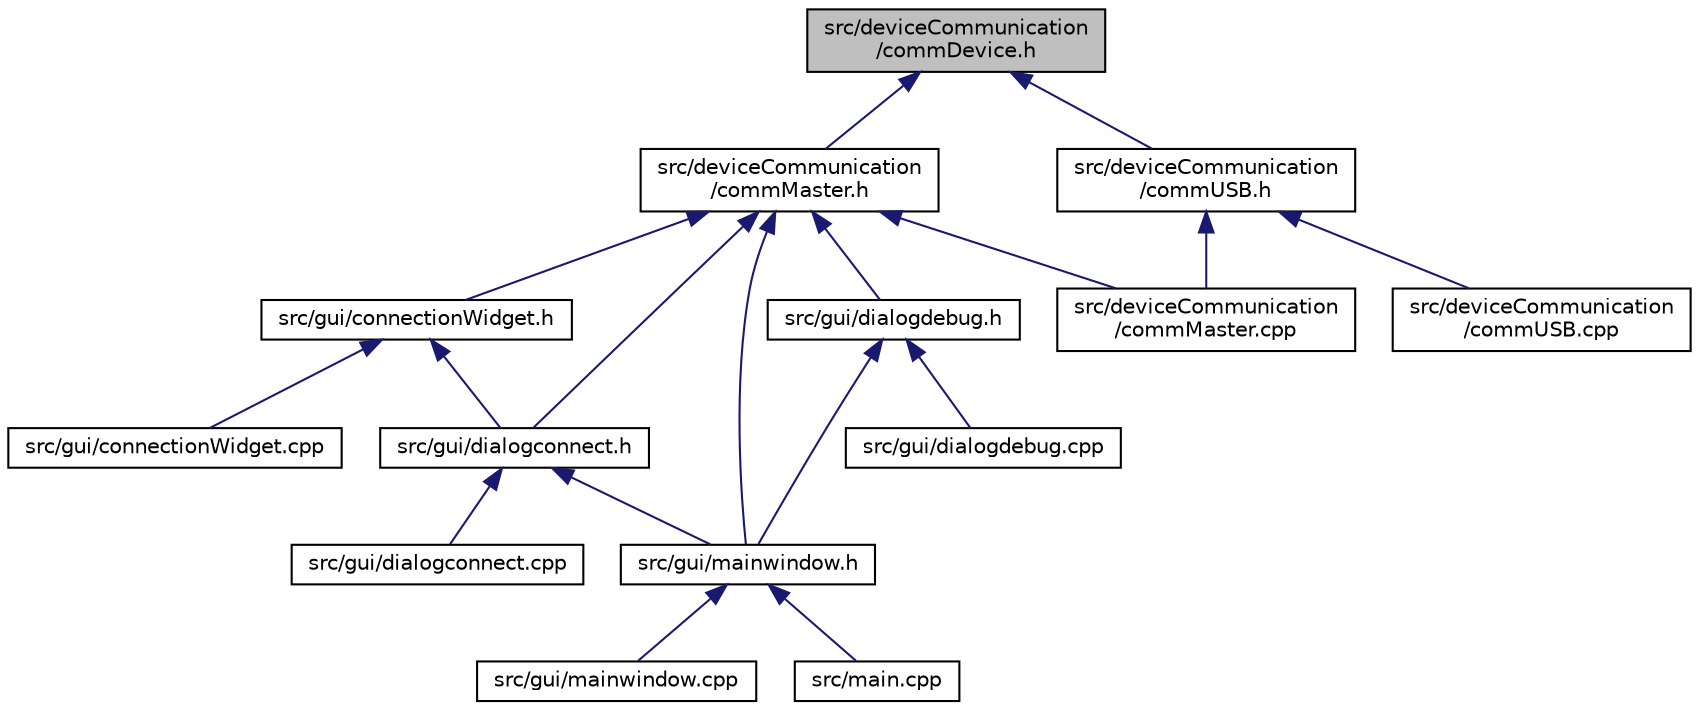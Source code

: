 digraph "src/deviceCommunication/commDevice.h"
{
 // LATEX_PDF_SIZE
  edge [fontname="Helvetica",fontsize="10",labelfontname="Helvetica",labelfontsize="10"];
  node [fontname="Helvetica",fontsize="10",shape=record];
  Node1 [label="src/deviceCommunication\l/commDevice.h",height=0.2,width=0.4,color="black", fillcolor="grey75", style="filled", fontcolor="black",tooltip="Abstract base class for each type of connection."];
  Node1 -> Node2 [dir="back",color="midnightblue",fontsize="10",style="solid",fontname="Helvetica"];
  Node2 [label="src/deviceCommunication\l/commMaster.h",height=0.2,width=0.4,color="black", fillcolor="white", style="filled",URL="$comm_master_8h.html",tooltip="This file contains the class to control all connected devices."];
  Node2 -> Node3 [dir="back",color="midnightblue",fontsize="10",style="solid",fontname="Helvetica"];
  Node3 [label="src/deviceCommunication\l/commMaster.cpp",height=0.2,width=0.4,color="black", fillcolor="white", style="filled",URL="$comm_master_8cpp.html",tooltip=" "];
  Node2 -> Node4 [dir="back",color="midnightblue",fontsize="10",style="solid",fontname="Helvetica"];
  Node4 [label="src/gui/connectionWidget.h",height=0.2,width=0.4,color="black", fillcolor="white", style="filled",URL="$connection_widget_8h.html",tooltip="Widget to display the informations about one connection."];
  Node4 -> Node5 [dir="back",color="midnightblue",fontsize="10",style="solid",fontname="Helvetica"];
  Node5 [label="src/gui/connectionWidget.cpp",height=0.2,width=0.4,color="black", fillcolor="white", style="filled",URL="$connection_widget_8cpp.html",tooltip=" "];
  Node4 -> Node6 [dir="back",color="midnightblue",fontsize="10",style="solid",fontname="Helvetica"];
  Node6 [label="src/gui/dialogconnect.h",height=0.2,width=0.4,color="black", fillcolor="white", style="filled",URL="$dialogconnect_8h.html",tooltip="DialogConnect class declaration."];
  Node6 -> Node7 [dir="back",color="midnightblue",fontsize="10",style="solid",fontname="Helvetica"];
  Node7 [label="src/gui/dialogconnect.cpp",height=0.2,width=0.4,color="black", fillcolor="white", style="filled",URL="$dialogconnect_8cpp.html",tooltip=" "];
  Node6 -> Node8 [dir="back",color="midnightblue",fontsize="10",style="solid",fontname="Helvetica"];
  Node8 [label="src/gui/mainwindow.h",height=0.2,width=0.4,color="black", fillcolor="white", style="filled",URL="$mainwindow_8h.html",tooltip="Mainwindow for the project linescaleGUI."];
  Node8 -> Node9 [dir="back",color="midnightblue",fontsize="10",style="solid",fontname="Helvetica"];
  Node9 [label="src/gui/mainwindow.cpp",height=0.2,width=0.4,color="black", fillcolor="white", style="filled",URL="$mainwindow_8cpp.html",tooltip=" "];
  Node8 -> Node10 [dir="back",color="midnightblue",fontsize="10",style="solid",fontname="Helvetica"];
  Node10 [label="src/main.cpp",height=0.2,width=0.4,color="black", fillcolor="white", style="filled",URL="$main_8cpp.html",tooltip="Main file of project linescaleGUI."];
  Node2 -> Node6 [dir="back",color="midnightblue",fontsize="10",style="solid",fontname="Helvetica"];
  Node2 -> Node11 [dir="back",color="midnightblue",fontsize="10",style="solid",fontname="Helvetica"];
  Node11 [label="src/gui/dialogdebug.h",height=0.2,width=0.4,color="black", fillcolor="white", style="filled",URL="$dialogdebug_8h.html",tooltip="Dialog to show all available commands."];
  Node11 -> Node12 [dir="back",color="midnightblue",fontsize="10",style="solid",fontname="Helvetica"];
  Node12 [label="src/gui/dialogdebug.cpp",height=0.2,width=0.4,color="black", fillcolor="white", style="filled",URL="$dialogdebug_8cpp.html",tooltip=" "];
  Node11 -> Node8 [dir="back",color="midnightblue",fontsize="10",style="solid",fontname="Helvetica"];
  Node2 -> Node8 [dir="back",color="midnightblue",fontsize="10",style="solid",fontname="Helvetica"];
  Node1 -> Node13 [dir="back",color="midnightblue",fontsize="10",style="solid",fontname="Helvetica"];
  Node13 [label="src/deviceCommunication\l/commUSB.h",height=0.2,width=0.4,color="black", fillcolor="white", style="filled",URL="$comm_u_s_b_8h.html",tooltip="Child class for USB connection."];
  Node13 -> Node3 [dir="back",color="midnightblue",fontsize="10",style="solid",fontname="Helvetica"];
  Node13 -> Node14 [dir="back",color="midnightblue",fontsize="10",style="solid",fontname="Helvetica"];
  Node14 [label="src/deviceCommunication\l/commUSB.cpp",height=0.2,width=0.4,color="black", fillcolor="white", style="filled",URL="$comm_u_s_b_8cpp.html",tooltip=" "];
}
